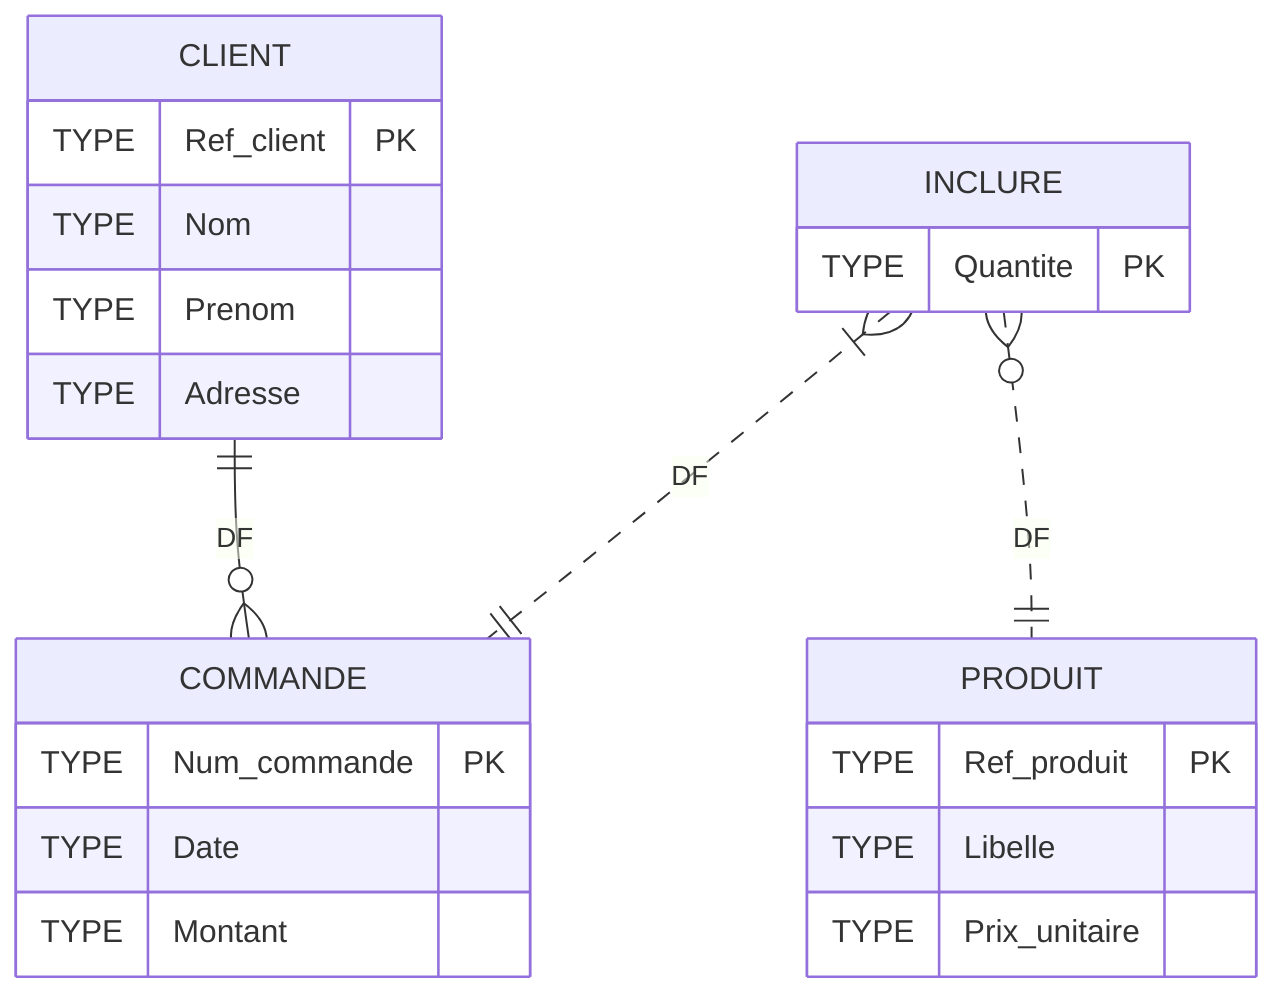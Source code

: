 erDiagram
  %% Generated by Mocodo 4.0.2
  CLIENT {
    TYPE Ref_client PK
    TYPE Nom
    TYPE Prenom
    TYPE Adresse
  }
  COMMANDE {
    TYPE Num_commande PK
    TYPE Date
    TYPE Montant
  }
  INCLURE {
    TYPE Quantite PK
  }
  PRODUIT {
    TYPE Ref_produit PK
    TYPE Libelle
    TYPE Prix_unitaire
  }
  CLIENT ||--o{ COMMANDE: DF
  INCLURE }|..|| COMMANDE: DF
  INCLURE }o..|| PRODUIT: DF